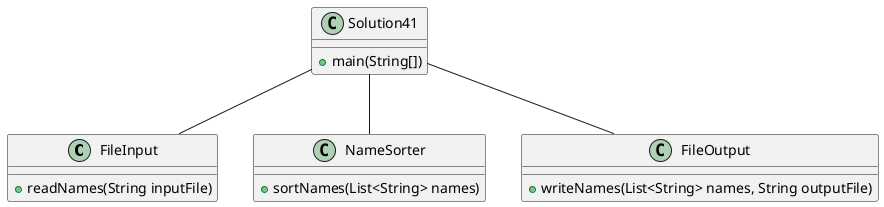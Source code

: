 @startuml

class FileInput {
  +readNames(String inputFile)
}

class NameSorter {
  +sortNames(List<String> names)
}

class FileOutput {
  +writeNames(List<String> names, String outputFile)
}
class Solution41 {
+main(String[])
}

Solution41 -- FileInput
Solution41 -- NameSorter
Solution41 -- FileOutput



@enduml